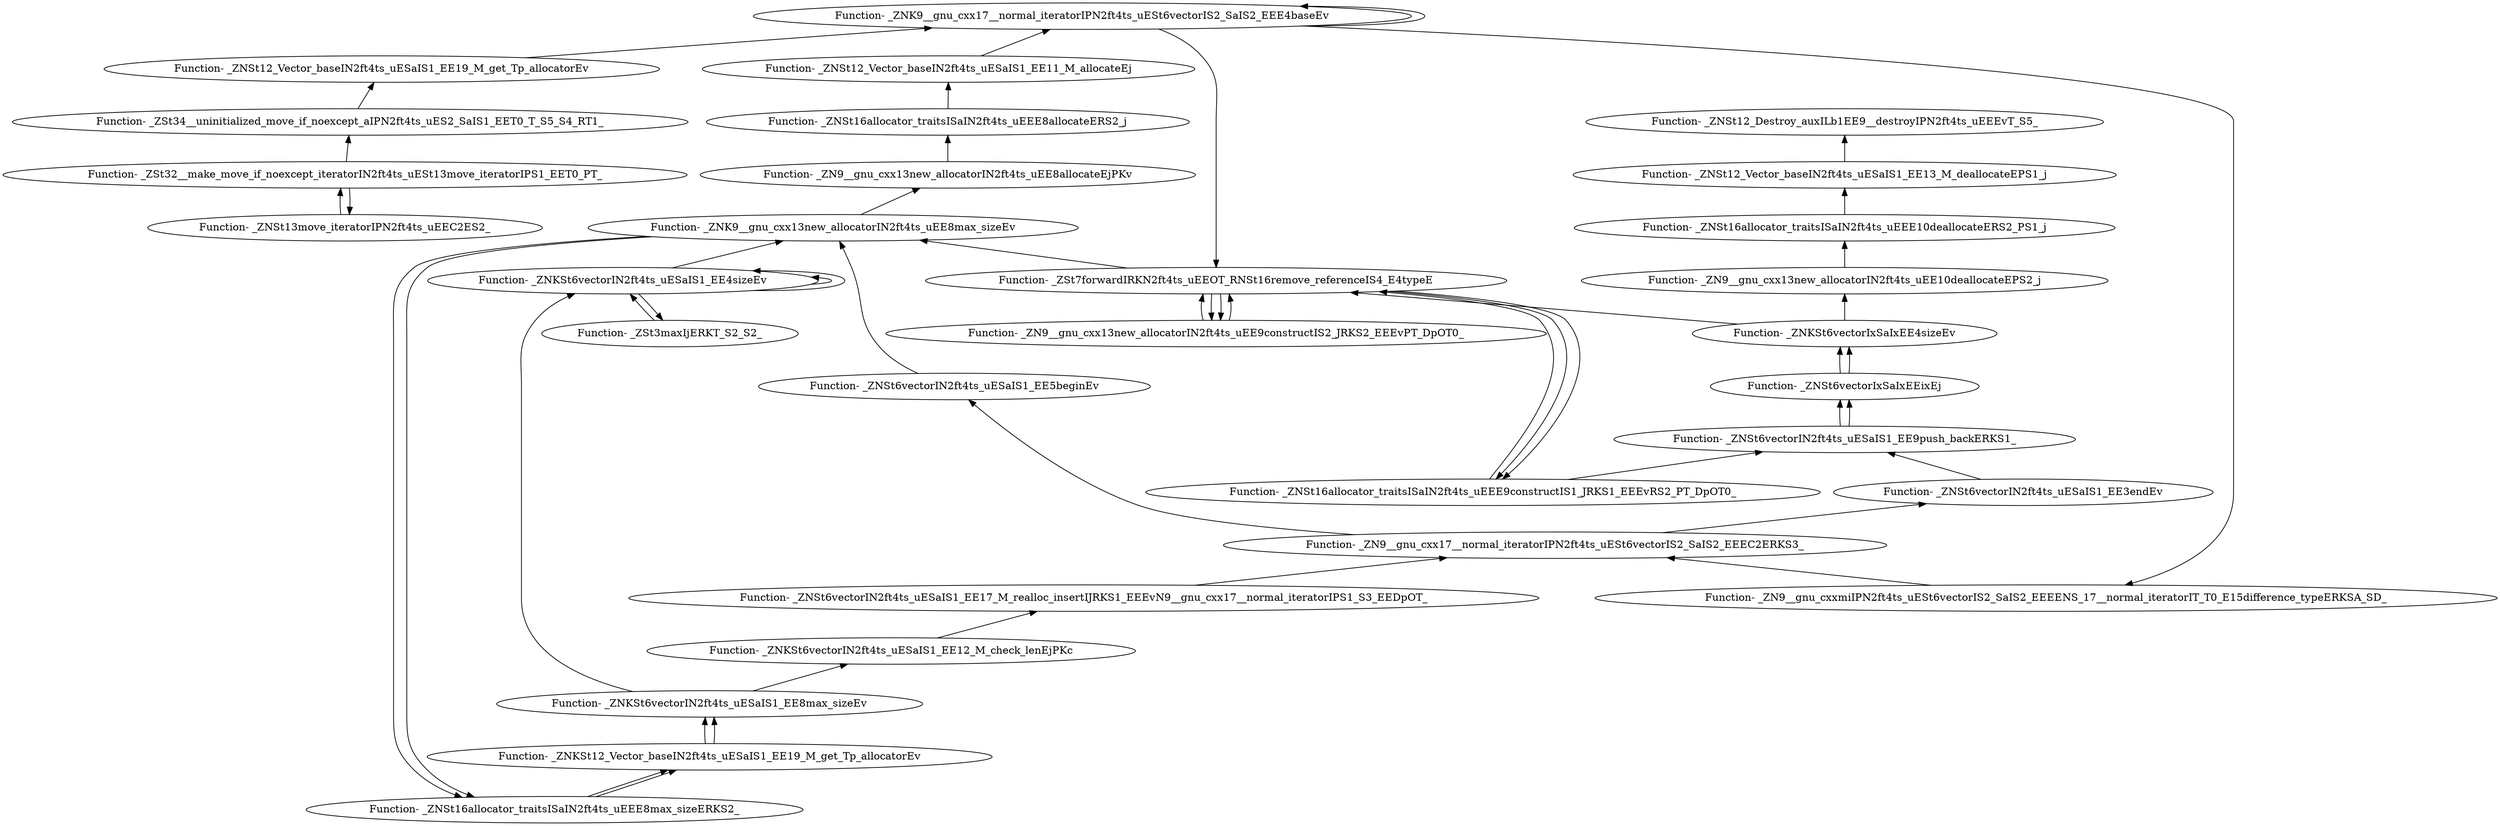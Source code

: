 digraph {
	"Function- _ZSt32__make_move_if_noexcept_iteratorIN2ft4ts_uESt13move_iteratorIPS1_EET0_PT_"
	"Function- _ZNSt13move_iteratorIPN2ft4ts_uEEC2ES2_"
	"Function- _ZNSt13move_iteratorIPN2ft4ts_uEEC2ES2_" -> "Function- _ZSt32__make_move_if_noexcept_iteratorIN2ft4ts_uESt13move_iteratorIPS1_EET0_PT_" [dir=back]
	"Function- _ZSt32__make_move_if_noexcept_iteratorIN2ft4ts_uESt13move_iteratorIPS1_EET0_PT_"
	"Function- _ZSt32__make_move_if_noexcept_iteratorIN2ft4ts_uESt13move_iteratorIPS1_EET0_PT_" -> "Function- _ZNSt13move_iteratorIPN2ft4ts_uEEC2ES2_" [dir=back]
	"Function- _ZSt34__uninitialized_move_if_noexcept_aIPN2ft4ts_uES2_SaIS1_EET0_T_S5_S4_RT1_"
	"Function- _ZSt34__uninitialized_move_if_noexcept_aIPN2ft4ts_uES2_SaIS1_EET0_T_S5_S4_RT1_" -> "Function- _ZSt32__make_move_if_noexcept_iteratorIN2ft4ts_uESt13move_iteratorIPS1_EET0_PT_" [dir=back]
	"Function- _ZNSt12_Vector_baseIN2ft4ts_uESaIS1_EE19_M_get_Tp_allocatorEv"
	"Function- _ZNSt12_Vector_baseIN2ft4ts_uESaIS1_EE19_M_get_Tp_allocatorEv" -> "Function- _ZSt34__uninitialized_move_if_noexcept_aIPN2ft4ts_uES2_SaIS1_EET0_T_S5_S4_RT1_" [dir=back]
	"Function- _ZNK9__gnu_cxx17__normal_iteratorIPN2ft4ts_uESt6vectorIS2_SaIS2_EEE4baseEv"
	"Function- _ZNK9__gnu_cxx17__normal_iteratorIPN2ft4ts_uESt6vectorIS2_SaIS2_EEE4baseEv" -> "Function- _ZNSt12_Vector_baseIN2ft4ts_uESaIS1_EE19_M_get_Tp_allocatorEv" [dir=back]
	"Function- _ZSt7forwardIRKN2ft4ts_uEEOT_RNSt16remove_referenceIS4_E4typeE"
	"Function- _ZSt7forwardIRKN2ft4ts_uEEOT_RNSt16remove_referenceIS4_E4typeE" -> "Function- _ZNK9__gnu_cxx17__normal_iteratorIPN2ft4ts_uESt6vectorIS2_SaIS2_EEE4baseEv" [dir=back]
	"Function- _ZN9__gnu_cxx13new_allocatorIN2ft4ts_uEE9constructIS2_JRKS2_EEEvPT_DpOT0_"
	"Function- _ZN9__gnu_cxx13new_allocatorIN2ft4ts_uEE9constructIS2_JRKS2_EEEvPT_DpOT0_" -> "Function- _ZSt7forwardIRKN2ft4ts_uEEOT_RNSt16remove_referenceIS4_E4typeE" [dir=back]
	"Function- _ZSt7forwardIRKN2ft4ts_uEEOT_RNSt16remove_referenceIS4_E4typeE"
	"Function- _ZSt7forwardIRKN2ft4ts_uEEOT_RNSt16remove_referenceIS4_E4typeE" -> "Function- _ZN9__gnu_cxx13new_allocatorIN2ft4ts_uEE9constructIS2_JRKS2_EEEvPT_DpOT0_" [dir=back]
	"Function- _ZNSt16allocator_traitsISaIN2ft4ts_uEEE9constructIS1_JRKS1_EEEvRS2_PT_DpOT0_"
	"Function- _ZNSt16allocator_traitsISaIN2ft4ts_uEEE9constructIS1_JRKS1_EEEvRS2_PT_DpOT0_" -> "Function- _ZSt7forwardIRKN2ft4ts_uEEOT_RNSt16remove_referenceIS4_E4typeE" [dir=back]
	"Function- _ZSt7forwardIRKN2ft4ts_uEEOT_RNSt16remove_referenceIS4_E4typeE"
	"Function- _ZSt7forwardIRKN2ft4ts_uEEOT_RNSt16remove_referenceIS4_E4typeE" -> "Function- _ZNSt16allocator_traitsISaIN2ft4ts_uEEE9constructIS1_JRKS1_EEEvRS2_PT_DpOT0_" [dir=back]
	"Function- _ZNK9__gnu_cxx13new_allocatorIN2ft4ts_uEE8max_sizeEv"
	"Function- _ZNK9__gnu_cxx13new_allocatorIN2ft4ts_uEE8max_sizeEv" -> "Function- _ZSt7forwardIRKN2ft4ts_uEEOT_RNSt16remove_referenceIS4_E4typeE" [dir=back]
	"Function- _ZN9__gnu_cxx13new_allocatorIN2ft4ts_uEE8allocateEjPKv"
	"Function- _ZN9__gnu_cxx13new_allocatorIN2ft4ts_uEE8allocateEjPKv" -> "Function- _ZNK9__gnu_cxx13new_allocatorIN2ft4ts_uEE8max_sizeEv" [dir=back]
	"Function- _ZNSt16allocator_traitsISaIN2ft4ts_uEEE8allocateERS2_j"
	"Function- _ZNSt16allocator_traitsISaIN2ft4ts_uEEE8allocateERS2_j" -> "Function- _ZN9__gnu_cxx13new_allocatorIN2ft4ts_uEE8allocateEjPKv" [dir=back]
	"Function- _ZNSt12_Vector_baseIN2ft4ts_uESaIS1_EE11_M_allocateEj"
	"Function- _ZNSt12_Vector_baseIN2ft4ts_uESaIS1_EE11_M_allocateEj" -> "Function- _ZNSt16allocator_traitsISaIN2ft4ts_uEEE8allocateERS2_j" [dir=back]
	"Function- _ZNK9__gnu_cxx17__normal_iteratorIPN2ft4ts_uESt6vectorIS2_SaIS2_EEE4baseEv"
	"Function- _ZNK9__gnu_cxx17__normal_iteratorIPN2ft4ts_uESt6vectorIS2_SaIS2_EEE4baseEv" -> "Function- _ZNSt12_Vector_baseIN2ft4ts_uESaIS1_EE11_M_allocateEj" [dir=back]
	"Function- _ZNK9__gnu_cxx17__normal_iteratorIPN2ft4ts_uESt6vectorIS2_SaIS2_EEE4baseEv"
	"Function- _ZNK9__gnu_cxx17__normal_iteratorIPN2ft4ts_uESt6vectorIS2_SaIS2_EEE4baseEv" -> "Function- _ZNK9__gnu_cxx17__normal_iteratorIPN2ft4ts_uESt6vectorIS2_SaIS2_EEE4baseEv" [dir=back]
	"Function- _ZN9__gnu_cxxmiIPN2ft4ts_uESt6vectorIS2_SaIS2_EEEENS_17__normal_iteratorIT_T0_E15difference_typeERKSA_SD_"
	"Function- _ZN9__gnu_cxxmiIPN2ft4ts_uESt6vectorIS2_SaIS2_EEEENS_17__normal_iteratorIT_T0_E15difference_typeERKSA_SD_" -> "Function- _ZNK9__gnu_cxx17__normal_iteratorIPN2ft4ts_uESt6vectorIS2_SaIS2_EEE4baseEv" [dir=back]
	"Function- _ZN9__gnu_cxx17__normal_iteratorIPN2ft4ts_uESt6vectorIS2_SaIS2_EEEC2ERKS3_"
	"Function- _ZN9__gnu_cxx17__normal_iteratorIPN2ft4ts_uESt6vectorIS2_SaIS2_EEEC2ERKS3_" -> "Function- _ZN9__gnu_cxxmiIPN2ft4ts_uESt6vectorIS2_SaIS2_EEEENS_17__normal_iteratorIT_T0_E15difference_typeERKSA_SD_" [dir=back]
	"Function- _ZNSt6vectorIN2ft4ts_uESaIS1_EE5beginEv"
	"Function- _ZNSt6vectorIN2ft4ts_uESaIS1_EE5beginEv" -> "Function- _ZN9__gnu_cxx17__normal_iteratorIPN2ft4ts_uESt6vectorIS2_SaIS2_EEEC2ERKS3_" [dir=back]
	"Function- _ZNK9__gnu_cxx13new_allocatorIN2ft4ts_uEE8max_sizeEv"
	"Function- _ZNK9__gnu_cxx13new_allocatorIN2ft4ts_uEE8max_sizeEv" -> "Function- _ZNSt6vectorIN2ft4ts_uESaIS1_EE5beginEv" [dir=back]
	"Function- _ZNSt16allocator_traitsISaIN2ft4ts_uEEE8max_sizeERKS2_"
	"Function- _ZNSt16allocator_traitsISaIN2ft4ts_uEEE8max_sizeERKS2_" -> "Function- _ZNK9__gnu_cxx13new_allocatorIN2ft4ts_uEE8max_sizeEv" [dir=back]
	"Function- _ZNKSt12_Vector_baseIN2ft4ts_uESaIS1_EE19_M_get_Tp_allocatorEv"
	"Function- _ZNKSt12_Vector_baseIN2ft4ts_uESaIS1_EE19_M_get_Tp_allocatorEv" -> "Function- _ZNSt16allocator_traitsISaIN2ft4ts_uEEE8max_sizeERKS2_" [dir=back]
	"Function- _ZNKSt6vectorIN2ft4ts_uESaIS1_EE8max_sizeEv"
	"Function- _ZNKSt6vectorIN2ft4ts_uESaIS1_EE8max_sizeEv" -> "Function- _ZNKSt12_Vector_baseIN2ft4ts_uESaIS1_EE19_M_get_Tp_allocatorEv" [dir=back]
	"Function- _ZNKSt6vectorIN2ft4ts_uESaIS1_EE4sizeEv"
	"Function- _ZNKSt6vectorIN2ft4ts_uESaIS1_EE4sizeEv" -> "Function- _ZNKSt6vectorIN2ft4ts_uESaIS1_EE8max_sizeEv" [dir=back]
	"Function- _ZSt3maxIjERKT_S2_S2_"
	"Function- _ZSt3maxIjERKT_S2_S2_" -> "Function- _ZNKSt6vectorIN2ft4ts_uESaIS1_EE4sizeEv" [dir=back]
	"Function- _ZNKSt6vectorIN2ft4ts_uESaIS1_EE4sizeEv"
	"Function- _ZNKSt6vectorIN2ft4ts_uESaIS1_EE4sizeEv" -> "Function- _ZSt3maxIjERKT_S2_S2_" [dir=back]
	"Function- _ZNKSt6vectorIN2ft4ts_uESaIS1_EE4sizeEv"
	"Function- _ZNKSt6vectorIN2ft4ts_uESaIS1_EE4sizeEv" -> "Function- _ZNKSt6vectorIN2ft4ts_uESaIS1_EE4sizeEv" [dir=back]
	"Function- _ZNKSt6vectorIN2ft4ts_uESaIS1_EE4sizeEv"
	"Function- _ZNKSt6vectorIN2ft4ts_uESaIS1_EE4sizeEv" -> "Function- _ZNKSt6vectorIN2ft4ts_uESaIS1_EE4sizeEv" [dir=back]
	"Function- _ZNK9__gnu_cxx13new_allocatorIN2ft4ts_uEE8max_sizeEv"
	"Function- _ZNK9__gnu_cxx13new_allocatorIN2ft4ts_uEE8max_sizeEv" -> "Function- _ZNKSt6vectorIN2ft4ts_uESaIS1_EE4sizeEv" [dir=back]
	"Function- _ZNSt16allocator_traitsISaIN2ft4ts_uEEE8max_sizeERKS2_"
	"Function- _ZNSt16allocator_traitsISaIN2ft4ts_uEEE8max_sizeERKS2_" -> "Function- _ZNK9__gnu_cxx13new_allocatorIN2ft4ts_uEE8max_sizeEv" [dir=back]
	"Function- _ZNKSt12_Vector_baseIN2ft4ts_uESaIS1_EE19_M_get_Tp_allocatorEv"
	"Function- _ZNKSt12_Vector_baseIN2ft4ts_uESaIS1_EE19_M_get_Tp_allocatorEv" -> "Function- _ZNSt16allocator_traitsISaIN2ft4ts_uEEE8max_sizeERKS2_" [dir=back]
	"Function- _ZNKSt6vectorIN2ft4ts_uESaIS1_EE8max_sizeEv"
	"Function- _ZNKSt6vectorIN2ft4ts_uESaIS1_EE8max_sizeEv" -> "Function- _ZNKSt12_Vector_baseIN2ft4ts_uESaIS1_EE19_M_get_Tp_allocatorEv" [dir=back]
	"Function- _ZNKSt6vectorIN2ft4ts_uESaIS1_EE12_M_check_lenEjPKc"
	"Function- _ZNKSt6vectorIN2ft4ts_uESaIS1_EE12_M_check_lenEjPKc" -> "Function- _ZNKSt6vectorIN2ft4ts_uESaIS1_EE8max_sizeEv" [dir=back]
	"Function- _ZNSt6vectorIN2ft4ts_uESaIS1_EE17_M_realloc_insertIJRKS1_EEEvN9__gnu_cxx17__normal_iteratorIPS1_S3_EEDpOT_"
	"Function- _ZNSt6vectorIN2ft4ts_uESaIS1_EE17_M_realloc_insertIJRKS1_EEEvN9__gnu_cxx17__normal_iteratorIPS1_S3_EEDpOT_" -> "Function- _ZNKSt6vectorIN2ft4ts_uESaIS1_EE12_M_check_lenEjPKc" [dir=back]
	"Function- _ZN9__gnu_cxx17__normal_iteratorIPN2ft4ts_uESt6vectorIS2_SaIS2_EEEC2ERKS3_"
	"Function- _ZN9__gnu_cxx17__normal_iteratorIPN2ft4ts_uESt6vectorIS2_SaIS2_EEEC2ERKS3_" -> "Function- _ZNSt6vectorIN2ft4ts_uESaIS1_EE17_M_realloc_insertIJRKS1_EEEvN9__gnu_cxx17__normal_iteratorIPS1_S3_EEDpOT_" [dir=back]
	"Function- _ZNSt6vectorIN2ft4ts_uESaIS1_EE3endEv"
	"Function- _ZNSt6vectorIN2ft4ts_uESaIS1_EE3endEv" -> "Function- _ZN9__gnu_cxx17__normal_iteratorIPN2ft4ts_uESt6vectorIS2_SaIS2_EEEC2ERKS3_" [dir=back]
	"Function- _ZNSt6vectorIN2ft4ts_uESaIS1_EE9push_backERKS1_"
	"Function- _ZNSt6vectorIN2ft4ts_uESaIS1_EE9push_backERKS1_" -> "Function- _ZNSt6vectorIN2ft4ts_uESaIS1_EE3endEv" [dir=back]
	"Function- _ZNSt6vectorIxSaIxEEixEj"
	"Function- _ZNSt6vectorIxSaIxEEixEj" -> "Function- _ZNSt6vectorIN2ft4ts_uESaIS1_EE9push_backERKS1_" [dir=back]
	"Function- _ZNKSt6vectorIxSaIxEE4sizeEv"
	"Function- _ZNKSt6vectorIxSaIxEE4sizeEv" -> "Function- _ZNSt6vectorIxSaIxEEixEj" [dir=back]
	"Function- _ZSt7forwardIRKN2ft4ts_uEEOT_RNSt16remove_referenceIS4_E4typeE"
	"Function- _ZSt7forwardIRKN2ft4ts_uEEOT_RNSt16remove_referenceIS4_E4typeE" -> "Function- _ZNKSt6vectorIxSaIxEE4sizeEv" [dir=back]
	"Function- _ZN9__gnu_cxx13new_allocatorIN2ft4ts_uEE9constructIS2_JRKS2_EEEvPT_DpOT0_"
	"Function- _ZN9__gnu_cxx13new_allocatorIN2ft4ts_uEE9constructIS2_JRKS2_EEEvPT_DpOT0_" -> "Function- _ZSt7forwardIRKN2ft4ts_uEEOT_RNSt16remove_referenceIS4_E4typeE" [dir=back]
	"Function- _ZSt7forwardIRKN2ft4ts_uEEOT_RNSt16remove_referenceIS4_E4typeE"
	"Function- _ZSt7forwardIRKN2ft4ts_uEEOT_RNSt16remove_referenceIS4_E4typeE" -> "Function- _ZN9__gnu_cxx13new_allocatorIN2ft4ts_uEE9constructIS2_JRKS2_EEEvPT_DpOT0_" [dir=back]
	"Function- _ZNSt16allocator_traitsISaIN2ft4ts_uEEE9constructIS1_JRKS1_EEEvRS2_PT_DpOT0_"
	"Function- _ZNSt16allocator_traitsISaIN2ft4ts_uEEE9constructIS1_JRKS1_EEEvRS2_PT_DpOT0_" -> "Function- _ZSt7forwardIRKN2ft4ts_uEEOT_RNSt16remove_referenceIS4_E4typeE" [dir=back]
	"Function- _ZNSt6vectorIN2ft4ts_uESaIS1_EE9push_backERKS1_"
	"Function- _ZNSt6vectorIN2ft4ts_uESaIS1_EE9push_backERKS1_" -> "Function- _ZNSt16allocator_traitsISaIN2ft4ts_uEEE9constructIS1_JRKS1_EEEvRS2_PT_DpOT0_" [dir=back]
	"Function- _ZNSt6vectorIxSaIxEEixEj"
	"Function- _ZNSt6vectorIxSaIxEEixEj" -> "Function- _ZNSt6vectorIN2ft4ts_uESaIS1_EE9push_backERKS1_" [dir=back]
	"Function- _ZNKSt6vectorIxSaIxEE4sizeEv"
	"Function- _ZNKSt6vectorIxSaIxEE4sizeEv" -> "Function- _ZNSt6vectorIxSaIxEEixEj" [dir=back]
	"Function- _ZN9__gnu_cxx13new_allocatorIN2ft4ts_uEE10deallocateEPS2_j"
	"Function- _ZN9__gnu_cxx13new_allocatorIN2ft4ts_uEE10deallocateEPS2_j" -> "Function- _ZNKSt6vectorIxSaIxEE4sizeEv" [dir=back]
	"Function- _ZNSt16allocator_traitsISaIN2ft4ts_uEEE10deallocateERS2_PS1_j"
	"Function- _ZNSt16allocator_traitsISaIN2ft4ts_uEEE10deallocateERS2_PS1_j" -> "Function- _ZN9__gnu_cxx13new_allocatorIN2ft4ts_uEE10deallocateEPS2_j" [dir=back]
	"Function- _ZNSt12_Vector_baseIN2ft4ts_uESaIS1_EE13_M_deallocateEPS1_j"
	"Function- _ZNSt12_Vector_baseIN2ft4ts_uESaIS1_EE13_M_deallocateEPS1_j" -> "Function- _ZNSt16allocator_traitsISaIN2ft4ts_uEEE10deallocateERS2_PS1_j" [dir=back]
	"Function- _ZNSt12_Destroy_auxILb1EE9__destroyIPN2ft4ts_uEEEvT_S5_"
	"Function- _ZNSt12_Destroy_auxILb1EE9__destroyIPN2ft4ts_uEEEvT_S5_" -> "Function- _ZNSt12_Vector_baseIN2ft4ts_uESaIS1_EE13_M_deallocateEPS1_j" [dir=back]
}
